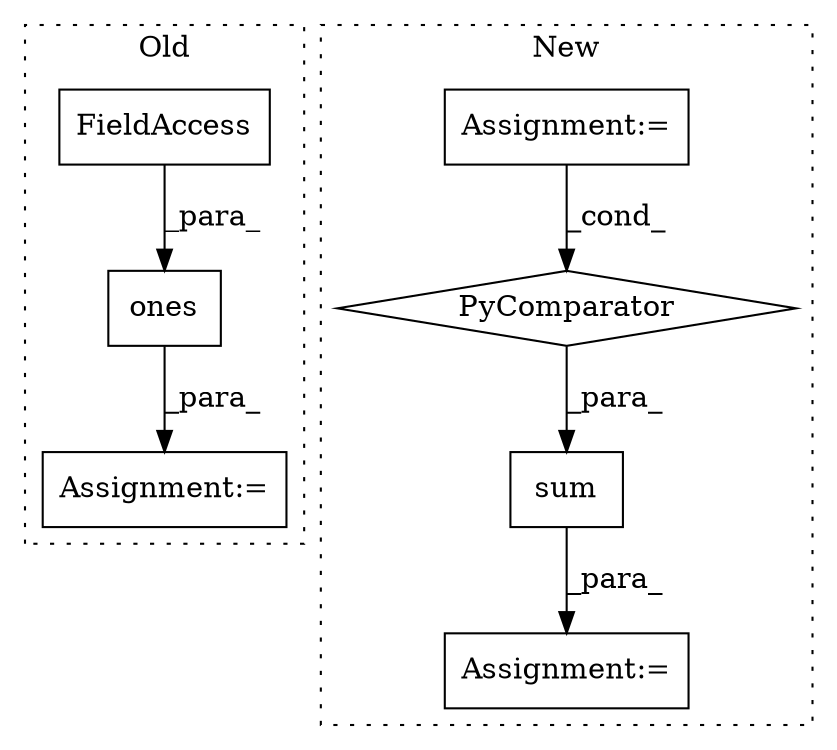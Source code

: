 digraph G {
subgraph cluster0 {
1 [label="ones" a="32" s="3864,3881" l="5,1" shape="box"];
3 [label="Assignment:=" a="7" s="3848" l="1" shape="box"];
6 [label="FieldAccess" a="22" s="3871" l="10" shape="box"];
label = "Old";
style="dotted";
}
subgraph cluster1 {
2 [label="sum" a="32" s="4843,4979" l="17,-5" shape="box"];
4 [label="Assignment:=" a="7" s="4842" l="1" shape="box"];
5 [label="Assignment:=" a="7" s="4952" l="19" shape="box"];
7 [label="PyComparator" a="113" s="4952" l="19" shape="diamond"];
label = "New";
style="dotted";
}
1 -> 3 [label="_para_"];
2 -> 4 [label="_para_"];
5 -> 7 [label="_cond_"];
6 -> 1 [label="_para_"];
7 -> 2 [label="_para_"];
}